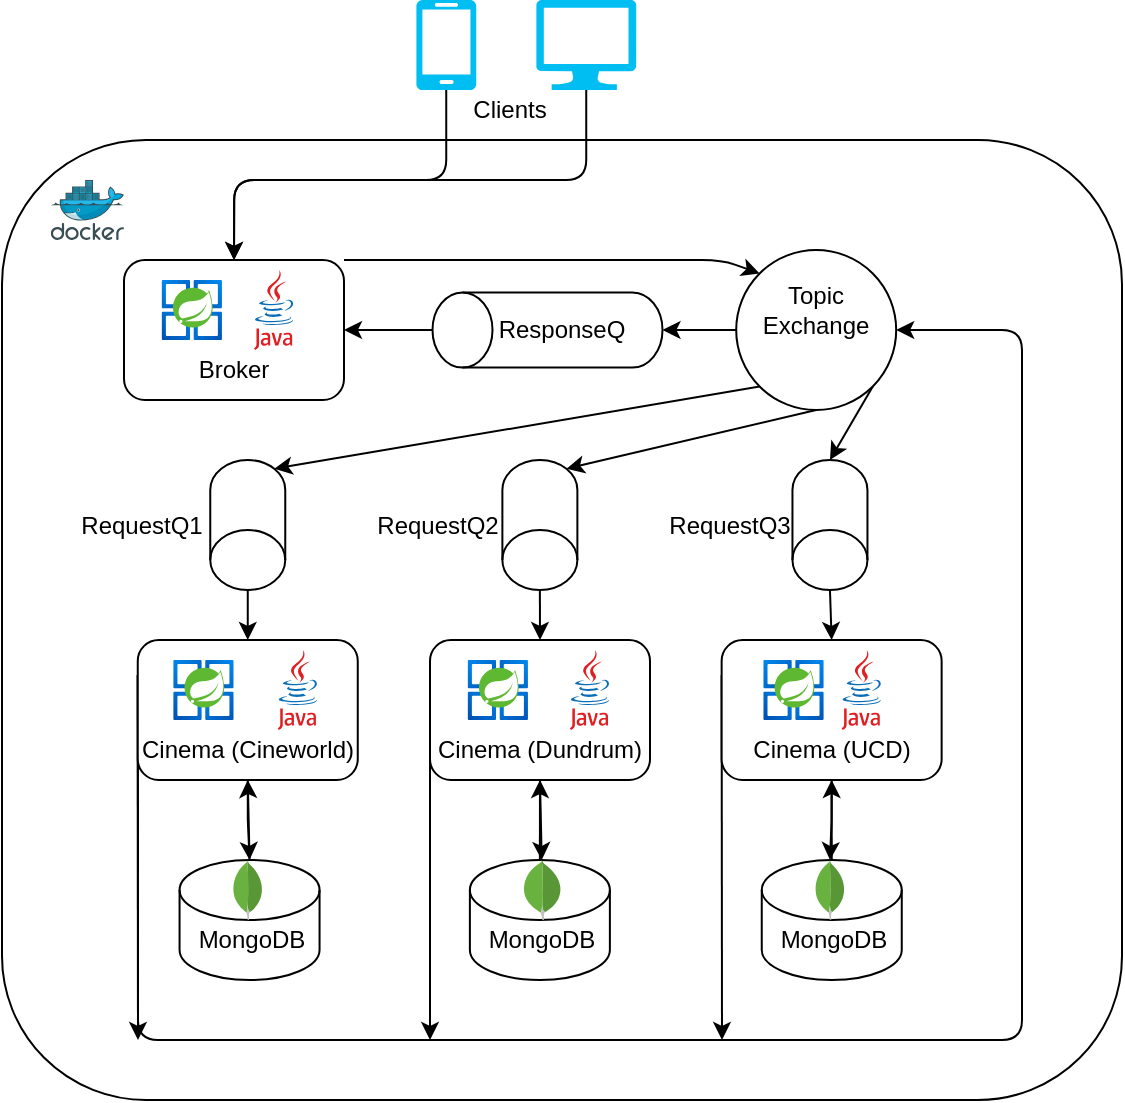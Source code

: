 <mxfile scale="3" border="0" compressed="false" version="17.4.0" type="device">
  <diagram id="qgYcY0n3wP_RTE-sAW_c" name="Page-1">
    <mxGraphModel dx="1048" dy="731" grid="1" gridSize="10" guides="1" tooltips="1" connect="1" arrows="1" fold="1" page="1" pageScale="1" pageWidth="827" pageHeight="1169" math="0" shadow="0">
      <root>
        <mxCell id="0" />
        <mxCell id="1" parent="0" />
        <mxCell id="cWMBWz1hI2QJN9EcXbRC-1" value="" style="rounded=1;whiteSpace=wrap;html=1;" parent="1" vertex="1">
          <mxGeometry x="160" y="140" width="560" height="480" as="geometry" />
        </mxCell>
        <mxCell id="cWMBWz1hI2QJN9EcXbRC-2" value="" style="sketch=0;aspect=fixed;html=1;points=[];align=center;image;fontSize=12;image=img/lib/mscae/Docker.svg;" parent="1" vertex="1">
          <mxGeometry x="184.41" y="160" width="36.59" height="30" as="geometry" />
        </mxCell>
        <mxCell id="61" style="edgeStyle=none;html=1;exitX=0;exitY=0.25;exitDx=0;exitDy=0;entryX=1;entryY=0.5;entryDx=0;entryDy=0;" parent="1" source="cWMBWz1hI2QJN9EcXbRC-3" target="44" edge="1">
          <mxGeometry relative="1" as="geometry">
            <Array as="points">
              <mxPoint x="228" y="590" />
              <mxPoint x="670" y="590" />
              <mxPoint x="670" y="408" />
              <mxPoint x="670" y="235" />
            </Array>
          </mxGeometry>
        </mxCell>
        <mxCell id="69" style="edgeStyle=none;html=1;exitX=0;exitY=0.25;exitDx=0;exitDy=0;" parent="1" source="cWMBWz1hI2QJN9EcXbRC-3" edge="1">
          <mxGeometry relative="1" as="geometry">
            <mxPoint x="228" y="590" as="targetPoint" />
          </mxGeometry>
        </mxCell>
        <mxCell id="cWMBWz1hI2QJN9EcXbRC-3" value="" style="rounded=1;whiteSpace=wrap;html=1;" parent="1" vertex="1">
          <mxGeometry x="227.88" y="390" width="110" height="70" as="geometry" />
        </mxCell>
        <mxCell id="63" style="edgeStyle=none;html=1;exitX=0;exitY=0.25;exitDx=0;exitDy=0;" parent="1" source="cWMBWz1hI2QJN9EcXbRC-5" edge="1">
          <mxGeometry relative="1" as="geometry">
            <mxPoint x="374" y="590" as="targetPoint" />
          </mxGeometry>
        </mxCell>
        <mxCell id="cWMBWz1hI2QJN9EcXbRC-5" value="" style="rounded=1;whiteSpace=wrap;html=1;" parent="1" vertex="1">
          <mxGeometry x="374" y="390" width="110" height="70" as="geometry" />
        </mxCell>
        <mxCell id="64" style="edgeStyle=none;html=1;exitX=0;exitY=0.25;exitDx=0;exitDy=0;" parent="1" source="cWMBWz1hI2QJN9EcXbRC-6" edge="1">
          <mxGeometry relative="1" as="geometry">
            <mxPoint x="520" y="590" as="targetPoint" />
          </mxGeometry>
        </mxCell>
        <mxCell id="cWMBWz1hI2QJN9EcXbRC-6" value="" style="rounded=1;whiteSpace=wrap;html=1;" parent="1" vertex="1">
          <mxGeometry x="519.82" y="390" width="110" height="70" as="geometry" />
        </mxCell>
        <mxCell id="60" style="edgeStyle=none;html=1;exitX=1;exitY=0;exitDx=0;exitDy=0;entryX=0;entryY=0;entryDx=0;entryDy=0;" parent="1" source="cWMBWz1hI2QJN9EcXbRC-7" target="44" edge="1">
          <mxGeometry relative="1" as="geometry">
            <Array as="points">
              <mxPoint x="520" y="200" />
            </Array>
          </mxGeometry>
        </mxCell>
        <mxCell id="cWMBWz1hI2QJN9EcXbRC-7" value="" style="rounded=1;whiteSpace=wrap;html=1;" parent="1" vertex="1">
          <mxGeometry x="221" y="200" width="110" height="70" as="geometry" />
        </mxCell>
        <mxCell id="33" style="edgeStyle=none;html=1;exitX=0.5;exitY=1;exitDx=0;exitDy=0;exitPerimeter=0;entryX=0.5;entryY=0;entryDx=0;entryDy=0;" parent="1" source="cWMBWz1hI2QJN9EcXbRC-9" target="cWMBWz1hI2QJN9EcXbRC-7" edge="1">
          <mxGeometry relative="1" as="geometry">
            <Array as="points">
              <mxPoint x="382.12" y="160" />
              <mxPoint x="276.12" y="160" />
            </Array>
          </mxGeometry>
        </mxCell>
        <mxCell id="cWMBWz1hI2QJN9EcXbRC-9" value="" style="verticalLabelPosition=bottom;html=1;verticalAlign=top;align=center;strokeColor=none;fillColor=#00BEF2;shape=mxgraph.azure.mobile;pointerEvents=1;" parent="1" vertex="1">
          <mxGeometry x="367.12" y="70" width="30" height="45" as="geometry" />
        </mxCell>
        <mxCell id="34" style="edgeStyle=none;html=1;exitX=0.5;exitY=1;exitDx=0;exitDy=0;exitPerimeter=0;entryX=0.5;entryY=0;entryDx=0;entryDy=0;" parent="1" source="cWMBWz1hI2QJN9EcXbRC-10" target="cWMBWz1hI2QJN9EcXbRC-7" edge="1">
          <mxGeometry relative="1" as="geometry">
            <Array as="points">
              <mxPoint x="452.12" y="160" />
              <mxPoint x="363.12" y="160" />
              <mxPoint x="276.12" y="160" />
            </Array>
          </mxGeometry>
        </mxCell>
        <mxCell id="cWMBWz1hI2QJN9EcXbRC-10" value="" style="verticalLabelPosition=bottom;html=1;verticalAlign=top;align=center;strokeColor=none;fillColor=#00BEF2;shape=mxgraph.azure.computer;pointerEvents=1;" parent="1" vertex="1">
          <mxGeometry x="427.12" y="70" width="50" height="45" as="geometry" />
        </mxCell>
        <mxCell id="cWMBWz1hI2QJN9EcXbRC-11" value="Clients" style="text;html=1;strokeColor=none;fillColor=none;align=center;verticalAlign=middle;whiteSpace=wrap;rounded=0;" parent="1" vertex="1">
          <mxGeometry x="383.94" y="110" width="60" height="30" as="geometry" />
        </mxCell>
        <mxCell id="cWMBWz1hI2QJN9EcXbRC-14" value="" style="aspect=fixed;html=1;points=[];align=center;image;fontSize=12;image=img/lib/azure2/compute/Azure_Spring_Cloud.svg;" parent="1" vertex="1">
          <mxGeometry x="239" y="210" width="31.88" height="30" as="geometry" />
        </mxCell>
        <mxCell id="cWMBWz1hI2QJN9EcXbRC-15" value="Broker" style="text;html=1;strokeColor=none;fillColor=none;align=center;verticalAlign=middle;whiteSpace=wrap;rounded=0;" parent="1" vertex="1">
          <mxGeometry x="231" y="240" width="90" height="30" as="geometry" />
        </mxCell>
        <mxCell id="cWMBWz1hI2QJN9EcXbRC-16" value="" style="aspect=fixed;html=1;points=[];align=center;image;fontSize=12;image=img/lib/azure2/compute/Azure_Spring_Cloud.svg;" parent="1" vertex="1">
          <mxGeometry x="244.78" y="400" width="31.88" height="30" as="geometry" />
        </mxCell>
        <mxCell id="cWMBWz1hI2QJN9EcXbRC-17" value="" style="aspect=fixed;html=1;points=[];align=center;image;fontSize=12;image=img/lib/azure2/compute/Azure_Spring_Cloud.svg;" parent="1" vertex="1">
          <mxGeometry x="392" y="400" width="31.88" height="30" as="geometry" />
        </mxCell>
        <mxCell id="cWMBWz1hI2QJN9EcXbRC-19" value="" style="aspect=fixed;html=1;points=[];align=center;image;fontSize=12;image=img/lib/azure2/compute/Azure_Spring_Cloud.svg;" parent="1" vertex="1">
          <mxGeometry x="539.82" y="400" width="31.88" height="30" as="geometry" />
        </mxCell>
        <mxCell id="9qFrks6LTLOdzD0h3Oyn-13" style="edgeStyle=orthogonalEdgeStyle;rounded=0;orthogonalLoop=1;jettySize=auto;html=1;exitX=0.5;exitY=1;exitDx=0;exitDy=0;entryX=0.5;entryY=0;entryDx=0;entryDy=0;entryPerimeter=0;" parent="1" source="cWMBWz1hI2QJN9EcXbRC-29" target="9qFrks6LTLOdzD0h3Oyn-11" edge="1">
          <mxGeometry relative="1" as="geometry" />
        </mxCell>
        <mxCell id="cWMBWz1hI2QJN9EcXbRC-29" value="Cinema (Cineworld)" style="text;html=1;strokeColor=none;fillColor=none;align=center;verticalAlign=middle;whiteSpace=wrap;rounded=0;" parent="1" vertex="1">
          <mxGeometry x="217.88" y="430" width="130" height="30" as="geometry" />
        </mxCell>
        <mxCell id="43" style="edgeStyle=none;html=1;exitX=0.5;exitY=1;exitDx=0;exitDy=0;" parent="1" source="cWMBWz1hI2QJN9EcXbRC-32" target="9qFrks6LTLOdzD0h3Oyn-31" edge="1">
          <mxGeometry relative="1" as="geometry" />
        </mxCell>
        <mxCell id="cWMBWz1hI2QJN9EcXbRC-32" value="Cinema (Dundrum)" style="text;html=1;strokeColor=none;fillColor=none;align=center;verticalAlign=middle;whiteSpace=wrap;rounded=0;" parent="1" vertex="1">
          <mxGeometry x="364" y="430" width="130" height="30" as="geometry" />
        </mxCell>
        <mxCell id="9qFrks6LTLOdzD0h3Oyn-36" style="edgeStyle=orthogonalEdgeStyle;rounded=0;orthogonalLoop=1;jettySize=auto;html=1;exitX=0.5;exitY=1;exitDx=0;exitDy=0;" parent="1" source="cWMBWz1hI2QJN9EcXbRC-33" target="9qFrks6LTLOdzD0h3Oyn-35" edge="1">
          <mxGeometry relative="1" as="geometry" />
        </mxCell>
        <mxCell id="cWMBWz1hI2QJN9EcXbRC-33" value="Cinema (UCD)" style="text;html=1;strokeColor=none;fillColor=none;align=center;verticalAlign=middle;whiteSpace=wrap;rounded=0;" parent="1" vertex="1">
          <mxGeometry x="509.82" y="430" width="130" height="30" as="geometry" />
        </mxCell>
        <mxCell id="cWMBWz1hI2QJN9EcXbRC-34" value="" style="dashed=0;outlineConnect=0;html=1;align=center;labelPosition=center;verticalLabelPosition=bottom;verticalAlign=top;shape=mxgraph.weblogos.java" parent="1" vertex="1">
          <mxGeometry x="297.88" y="395" width="20" height="40" as="geometry" />
        </mxCell>
        <mxCell id="cWMBWz1hI2QJN9EcXbRC-35" value="" style="dashed=0;outlineConnect=0;html=1;align=center;labelPosition=center;verticalLabelPosition=bottom;verticalAlign=top;shape=mxgraph.weblogos.java" parent="1" vertex="1">
          <mxGeometry x="443.94" y="395" width="20" height="40" as="geometry" />
        </mxCell>
        <mxCell id="cWMBWz1hI2QJN9EcXbRC-36" value="" style="dashed=0;outlineConnect=0;html=1;align=center;labelPosition=center;verticalLabelPosition=bottom;verticalAlign=top;shape=mxgraph.weblogos.java" parent="1" vertex="1">
          <mxGeometry x="579.82" y="395" width="20" height="40" as="geometry" />
        </mxCell>
        <mxCell id="cWMBWz1hI2QJN9EcXbRC-40" value="" style="dashed=0;outlineConnect=0;html=1;align=center;labelPosition=center;verticalLabelPosition=bottom;verticalAlign=top;shape=mxgraph.weblogos.java" parent="1" vertex="1">
          <mxGeometry x="286" y="205" width="20" height="40" as="geometry" />
        </mxCell>
        <mxCell id="2" style="edgeStyle=none;html=1;exitX=0.5;exitY=0;exitDx=0;exitDy=0;exitPerimeter=0;entryX=0.5;entryY=1;entryDx=0;entryDy=0;" parent="1" source="9qFrks6LTLOdzD0h3Oyn-11" target="cWMBWz1hI2QJN9EcXbRC-29" edge="1">
          <mxGeometry relative="1" as="geometry" />
        </mxCell>
        <mxCell id="9qFrks6LTLOdzD0h3Oyn-11" value="" style="shape=cylinder3;whiteSpace=wrap;html=1;boundedLbl=1;backgroundOutline=1;size=15;" parent="1" vertex="1">
          <mxGeometry x="248.78" y="500" width="70" height="60" as="geometry" />
        </mxCell>
        <mxCell id="9qFrks6LTLOdzD0h3Oyn-8" value="MongoDB" style="text;html=1;strokeColor=none;fillColor=none;align=center;verticalAlign=middle;whiteSpace=wrap;rounded=0;" parent="1" vertex="1">
          <mxGeometry x="253.88" y="535" width="62.12" height="10" as="geometry" />
        </mxCell>
        <mxCell id="9qFrks6LTLOdzD0h3Oyn-10" value="" style="dashed=0;outlineConnect=0;html=1;align=center;labelPosition=center;verticalLabelPosition=bottom;verticalAlign=top;shape=mxgraph.weblogos.mongodb" parent="1" vertex="1">
          <mxGeometry x="275.2" y="500" width="15.36" height="30" as="geometry" />
        </mxCell>
        <mxCell id="42" style="edgeStyle=none;html=1;exitX=0.5;exitY=0;exitDx=0;exitDy=0;exitPerimeter=0;entryX=0.5;entryY=1;entryDx=0;entryDy=0;" parent="1" source="9qFrks6LTLOdzD0h3Oyn-29" target="cWMBWz1hI2QJN9EcXbRC-32" edge="1">
          <mxGeometry relative="1" as="geometry" />
        </mxCell>
        <mxCell id="9qFrks6LTLOdzD0h3Oyn-29" value="" style="shape=cylinder3;whiteSpace=wrap;html=1;boundedLbl=1;backgroundOutline=1;size=15;" parent="1" vertex="1">
          <mxGeometry x="393.94" y="500" width="70" height="60" as="geometry" />
        </mxCell>
        <mxCell id="9qFrks6LTLOdzD0h3Oyn-30" value="MongoDB" style="text;html=1;strokeColor=none;fillColor=none;align=center;verticalAlign=middle;whiteSpace=wrap;rounded=0;" parent="1" vertex="1">
          <mxGeometry x="399.04" y="535" width="62.12" height="10" as="geometry" />
        </mxCell>
        <mxCell id="9qFrks6LTLOdzD0h3Oyn-31" value="" style="dashed=0;outlineConnect=0;html=1;align=center;labelPosition=center;verticalLabelPosition=bottom;verticalAlign=top;shape=mxgraph.weblogos.mongodb" parent="1" vertex="1">
          <mxGeometry x="420.36" y="500" width="19.64" height="30" as="geometry" />
        </mxCell>
        <mxCell id="4" style="edgeStyle=none;html=1;exitX=0.5;exitY=0;exitDx=0;exitDy=0;exitPerimeter=0;entryX=0.5;entryY=1;entryDx=0;entryDy=0;" parent="1" source="9qFrks6LTLOdzD0h3Oyn-33" target="cWMBWz1hI2QJN9EcXbRC-33" edge="1">
          <mxGeometry relative="1" as="geometry" />
        </mxCell>
        <mxCell id="9qFrks6LTLOdzD0h3Oyn-33" value="" style="shape=cylinder3;whiteSpace=wrap;html=1;boundedLbl=1;backgroundOutline=1;size=15;" parent="1" vertex="1">
          <mxGeometry x="539.88" y="500" width="70" height="60" as="geometry" />
        </mxCell>
        <mxCell id="9qFrks6LTLOdzD0h3Oyn-34" value="MongoDB" style="text;html=1;strokeColor=none;fillColor=none;align=center;verticalAlign=middle;whiteSpace=wrap;rounded=0;" parent="1" vertex="1">
          <mxGeometry x="544.98" y="535" width="62.12" height="10" as="geometry" />
        </mxCell>
        <mxCell id="9qFrks6LTLOdzD0h3Oyn-35" value="" style="dashed=0;outlineConnect=0;html=1;align=center;labelPosition=center;verticalLabelPosition=bottom;verticalAlign=top;shape=mxgraph.weblogos.mongodb" parent="1" vertex="1">
          <mxGeometry x="566.3" y="500" width="15.36" height="30" as="geometry" />
        </mxCell>
        <mxCell id="53" style="edgeStyle=none;html=1;exitX=0;exitY=1;exitDx=0;exitDy=0;entryX=0.145;entryY=1;entryDx=0;entryDy=-4.35;entryPerimeter=0;" parent="1" source="44" target="46" edge="1">
          <mxGeometry relative="1" as="geometry" />
        </mxCell>
        <mxCell id="56" style="edgeStyle=none;html=1;exitX=1;exitY=1;exitDx=0;exitDy=0;entryX=0.5;entryY=1;entryDx=0;entryDy=0;entryPerimeter=0;" parent="1" source="44" target="49" edge="1">
          <mxGeometry relative="1" as="geometry" />
        </mxCell>
        <mxCell id="57" style="edgeStyle=none;html=1;exitX=0.5;exitY=1;exitDx=0;exitDy=0;entryX=0.145;entryY=1;entryDx=0;entryDy=-4.35;entryPerimeter=0;" parent="1" source="44" target="48" edge="1">
          <mxGeometry relative="1" as="geometry" />
        </mxCell>
        <mxCell id="59" style="edgeStyle=none;html=1;exitX=0;exitY=0.5;exitDx=0;exitDy=0;entryX=0.5;entryY=1;entryDx=0;entryDy=0;entryPerimeter=0;" parent="1" source="44" target="45" edge="1">
          <mxGeometry relative="1" as="geometry" />
        </mxCell>
        <mxCell id="44" value="" style="ellipse;whiteSpace=wrap;html=1;aspect=fixed;" parent="1" vertex="1">
          <mxGeometry x="527.1" y="195" width="80" height="80" as="geometry" />
        </mxCell>
        <mxCell id="58" style="edgeStyle=none;html=1;exitX=0.5;exitY=0;exitDx=0;exitDy=0;exitPerimeter=0;entryX=1;entryY=0.5;entryDx=0;entryDy=0;" parent="1" source="45" target="cWMBWz1hI2QJN9EcXbRC-7" edge="1">
          <mxGeometry relative="1" as="geometry" />
        </mxCell>
        <mxCell id="45" value="" style="shape=cylinder3;whiteSpace=wrap;html=1;boundedLbl=1;backgroundOutline=1;size=15;rotation=-90;" parent="1" vertex="1">
          <mxGeometry x="414" y="177.5" width="37.5" height="115" as="geometry" />
        </mxCell>
        <mxCell id="50" style="edgeStyle=none;html=1;exitX=0.5;exitY=0;exitDx=0;exitDy=0;exitPerimeter=0;entryX=0.5;entryY=0;entryDx=0;entryDy=0;" parent="1" source="46" target="cWMBWz1hI2QJN9EcXbRC-3" edge="1">
          <mxGeometry relative="1" as="geometry" />
        </mxCell>
        <mxCell id="46" value="" style="shape=cylinder3;whiteSpace=wrap;html=1;boundedLbl=1;backgroundOutline=1;size=15;rotation=-180;" parent="1" vertex="1">
          <mxGeometry x="264.13" y="300" width="37.5" height="65" as="geometry" />
        </mxCell>
        <mxCell id="51" style="edgeStyle=none;html=1;exitX=0.5;exitY=0;exitDx=0;exitDy=0;exitPerimeter=0;entryX=0.5;entryY=0;entryDx=0;entryDy=0;" parent="1" source="48" target="cWMBWz1hI2QJN9EcXbRC-5" edge="1">
          <mxGeometry relative="1" as="geometry" />
        </mxCell>
        <mxCell id="48" value="" style="shape=cylinder3;whiteSpace=wrap;html=1;boundedLbl=1;backgroundOutline=1;size=15;rotation=-180;" parent="1" vertex="1">
          <mxGeometry x="410.19" y="300" width="37.5" height="65" as="geometry" />
        </mxCell>
        <mxCell id="52" style="edgeStyle=none;html=1;exitX=0.5;exitY=0;exitDx=0;exitDy=0;exitPerimeter=0;entryX=0.5;entryY=0;entryDx=0;entryDy=0;" parent="1" source="49" target="cWMBWz1hI2QJN9EcXbRC-6" edge="1">
          <mxGeometry relative="1" as="geometry" />
        </mxCell>
        <mxCell id="49" value="" style="shape=cylinder3;whiteSpace=wrap;html=1;boundedLbl=1;backgroundOutline=1;size=15;rotation=-180;" parent="1" vertex="1">
          <mxGeometry x="555.23" y="300" width="37.5" height="65" as="geometry" />
        </mxCell>
        <mxCell id="65" value="ResponseQ" style="text;html=1;strokeColor=none;fillColor=none;align=center;verticalAlign=middle;whiteSpace=wrap;rounded=0;" parent="1" vertex="1">
          <mxGeometry x="410" y="220" width="60" height="30" as="geometry" />
        </mxCell>
        <mxCell id="66" value="RequestQ1" style="text;html=1;strokeColor=none;fillColor=none;align=center;verticalAlign=middle;whiteSpace=wrap;rounded=0;" parent="1" vertex="1">
          <mxGeometry x="200" y="317.5" width="60" height="30" as="geometry" />
        </mxCell>
        <mxCell id="67" value="RequestQ2" style="text;html=1;strokeColor=none;fillColor=none;align=center;verticalAlign=middle;whiteSpace=wrap;rounded=0;" parent="1" vertex="1">
          <mxGeometry x="347.88" y="317.5" width="60" height="30" as="geometry" />
        </mxCell>
        <mxCell id="68" value="RequestQ3" style="text;html=1;strokeColor=none;fillColor=none;align=center;verticalAlign=middle;whiteSpace=wrap;rounded=0;" parent="1" vertex="1">
          <mxGeometry x="494" y="317.5" width="60" height="30" as="geometry" />
        </mxCell>
        <mxCell id="WhckX0d4Z1fi1XuwlMXn-70" value="" style="shape=image;verticalLabelPosition=bottom;labelBackgroundColor=default;verticalAlign=top;aspect=fixed;imageAspect=0;image=https://cdn.freebiesupply.com/logos/large/2x/rabbitmq-logo-png-transparent.png;" vertex="1" parent="1">
          <mxGeometry x="380.59" y="226.25" width="16.53" height="17.5" as="geometry" />
        </mxCell>
        <mxCell id="WhckX0d4Z1fi1XuwlMXn-71" value="" style="shape=image;verticalLabelPosition=bottom;labelBackgroundColor=default;verticalAlign=top;aspect=fixed;imageAspect=0;image=https://cdn.freebiesupply.com/logos/large/2x/rabbitmq-logo-png-transparent.png;" vertex="1" parent="1">
          <mxGeometry x="275.51" y="340" width="16.53" height="17.5" as="geometry" />
        </mxCell>
        <mxCell id="WhckX0d4Z1fi1XuwlMXn-72" value="" style="shape=image;verticalLabelPosition=bottom;labelBackgroundColor=default;verticalAlign=top;aspect=fixed;imageAspect=0;image=https://cdn.freebiesupply.com/logos/large/2x/rabbitmq-logo-png-transparent.png;" vertex="1" parent="1">
          <mxGeometry x="420.36" y="340" width="16.53" height="17.5" as="geometry" />
        </mxCell>
        <mxCell id="WhckX0d4Z1fi1XuwlMXn-73" value="" style="shape=image;verticalLabelPosition=bottom;labelBackgroundColor=default;verticalAlign=top;aspect=fixed;imageAspect=0;image=https://cdn.freebiesupply.com/logos/large/2x/rabbitmq-logo-png-transparent.png;" vertex="1" parent="1">
          <mxGeometry x="566.3" y="340" width="16.53" height="17.5" as="geometry" />
        </mxCell>
        <mxCell id="WhckX0d4Z1fi1XuwlMXn-76" value="" style="shape=image;verticalLabelPosition=bottom;labelBackgroundColor=default;verticalAlign=top;aspect=fixed;imageAspect=0;image=https://cdn.freebiesupply.com/logos/large/2x/rabbitmq-logo-png-transparent.png;" vertex="1" parent="1">
          <mxGeometry x="558.83" y="243.75" width="16.53" height="17.5" as="geometry" />
        </mxCell>
        <mxCell id="WhckX0d4Z1fi1XuwlMXn-77" value="Topic Exchange" style="text;html=1;strokeColor=none;fillColor=none;align=center;verticalAlign=middle;whiteSpace=wrap;rounded=0;" vertex="1" parent="1">
          <mxGeometry x="537.1" y="210" width="60" height="30" as="geometry" />
        </mxCell>
      </root>
    </mxGraphModel>
  </diagram>
</mxfile>
